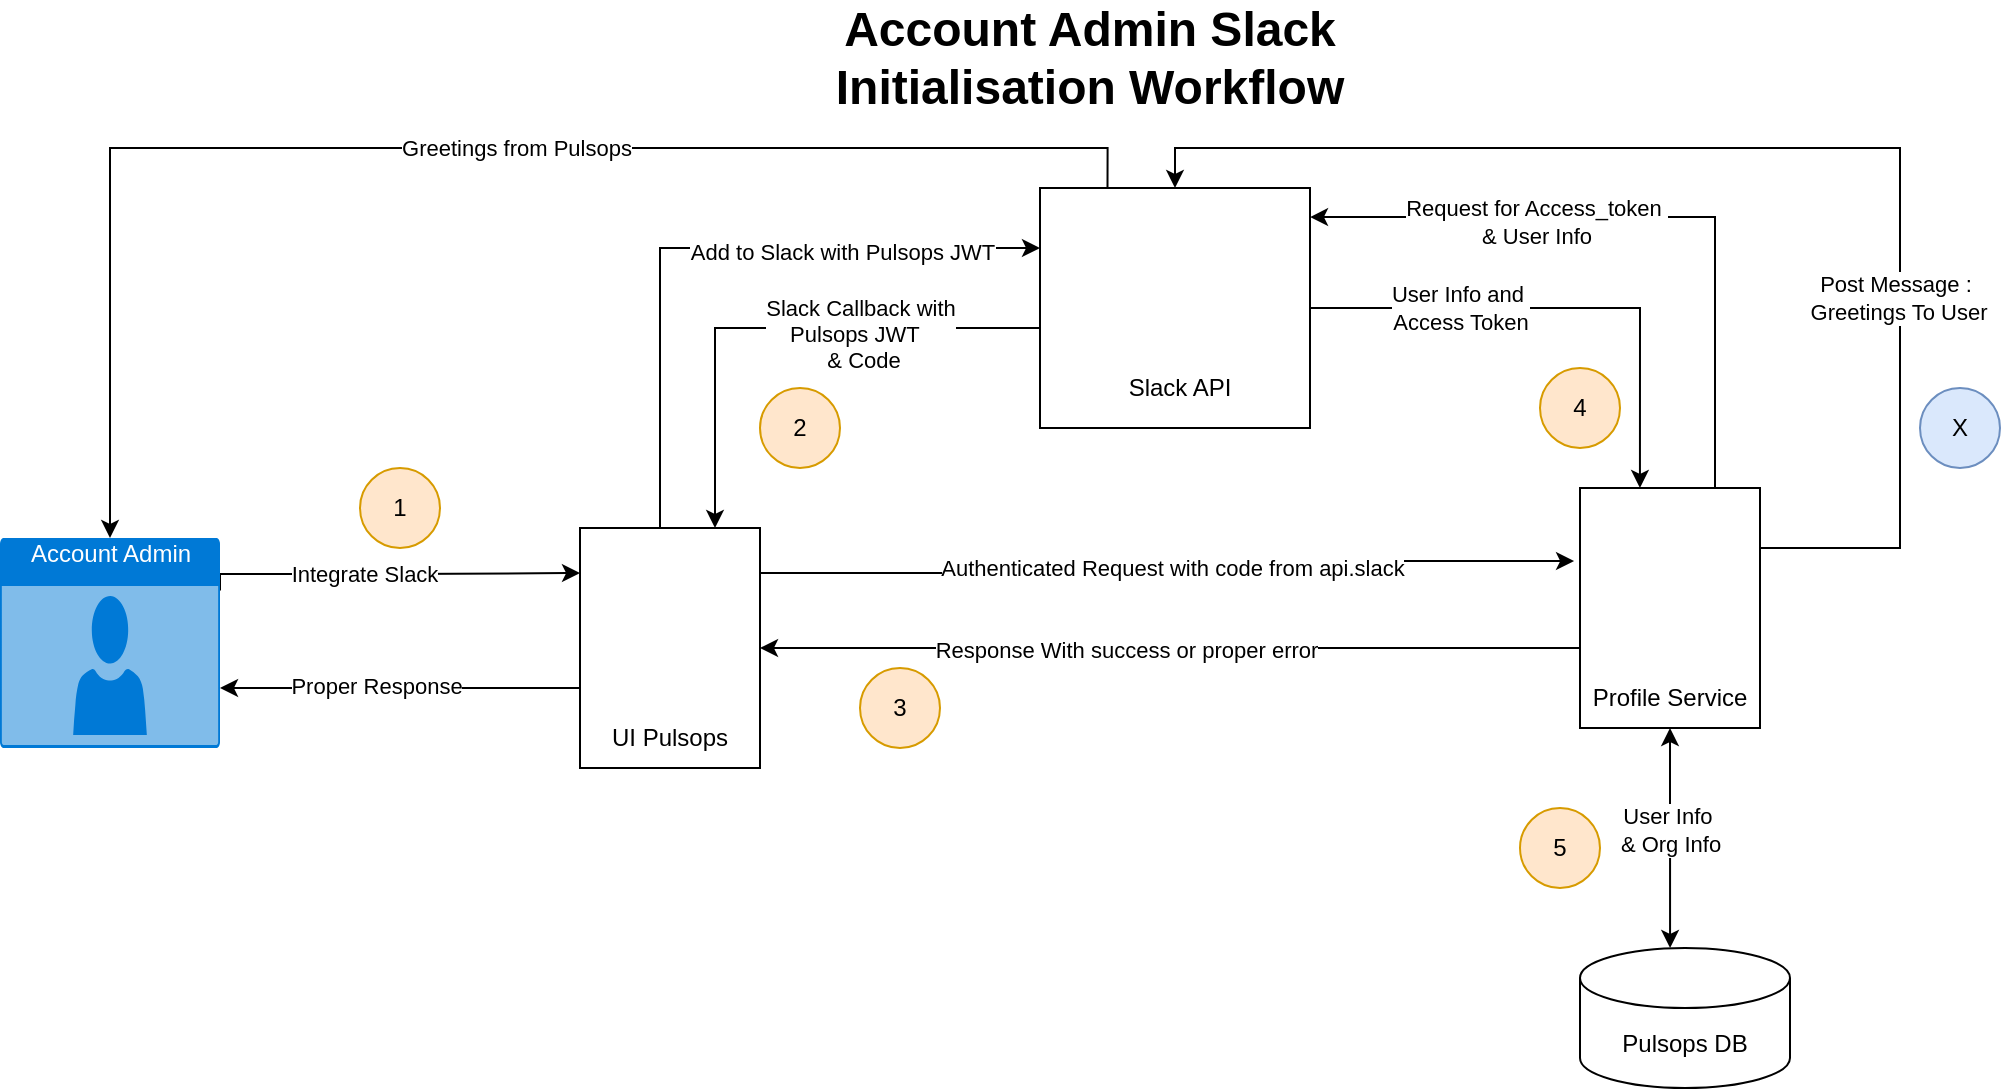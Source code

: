 <mxfile version="17.1.3" type="github">
  <diagram id="kgpKYQtTHZ0yAKxKKP6v" name="Page-1">
    <mxGraphModel dx="2148" dy="870" grid="1" gridSize="10" guides="1" tooltips="1" connect="1" arrows="1" fold="1" page="1" pageScale="1" pageWidth="850" pageHeight="1100" math="0" shadow="0">
      <root>
        <mxCell id="0" />
        <mxCell id="1" parent="0" />
        <mxCell id="PMCMP_sBZHW1S8B9ygKB-7" value="" style="group" parent="1" vertex="1" connectable="0">
          <mxGeometry x="-120" y="110" width="135" height="120" as="geometry" />
        </mxCell>
        <mxCell id="PMCMP_sBZHW1S8B9ygKB-6" value="" style="rounded=0;whiteSpace=wrap;html=1;" parent="PMCMP_sBZHW1S8B9ygKB-7" vertex="1">
          <mxGeometry width="135" height="120" as="geometry" />
        </mxCell>
        <mxCell id="PMCMP_sBZHW1S8B9ygKB-4" value="" style="shape=image;html=1;verticalAlign=top;verticalLabelPosition=bottom;labelBackgroundColor=#ffffff;imageAspect=0;aspect=fixed;image=https://cdn2.iconfinder.com/data/icons/social-media-2285/512/1_Slack_colored_svg-128.png" parent="PMCMP_sBZHW1S8B9ygKB-7" vertex="1">
          <mxGeometry x="35" y="10" width="70" height="70" as="geometry" />
        </mxCell>
        <mxCell id="PMCMP_sBZHW1S8B9ygKB-5" value="Slack API" style="text;html=1;strokeColor=none;fillColor=none;align=center;verticalAlign=middle;whiteSpace=wrap;rounded=0;" parent="PMCMP_sBZHW1S8B9ygKB-7" vertex="1">
          <mxGeometry x="40" y="85" width="60" height="30" as="geometry" />
        </mxCell>
        <mxCell id="PMCMP_sBZHW1S8B9ygKB-12" value="" style="group" parent="1" vertex="1" connectable="0">
          <mxGeometry x="-350" y="280" width="90" height="120" as="geometry" />
        </mxCell>
        <mxCell id="PMCMP_sBZHW1S8B9ygKB-10" value="" style="rounded=0;whiteSpace=wrap;html=1;" parent="PMCMP_sBZHW1S8B9ygKB-12" vertex="1">
          <mxGeometry width="90" height="120" as="geometry" />
        </mxCell>
        <mxCell id="PMCMP_sBZHW1S8B9ygKB-8" value="" style="shape=image;imageAspect=0;aspect=fixed;verticalLabelPosition=bottom;verticalAlign=top;image=https://dev.pulsops.app/static/media/logo.bbb137e2.svg;" parent="PMCMP_sBZHW1S8B9ygKB-12" vertex="1">
          <mxGeometry width="90" height="90" as="geometry" />
        </mxCell>
        <mxCell id="PMCMP_sBZHW1S8B9ygKB-9" value="UI Pulsops" style="text;html=1;strokeColor=none;fillColor=none;align=center;verticalAlign=middle;whiteSpace=wrap;rounded=0;" parent="PMCMP_sBZHW1S8B9ygKB-12" vertex="1">
          <mxGeometry y="90" width="90" height="30" as="geometry" />
        </mxCell>
        <mxCell id="PMCMP_sBZHW1S8B9ygKB-14" value="" style="group" parent="1" vertex="1" connectable="0">
          <mxGeometry x="150" y="260" width="90" height="120" as="geometry" />
        </mxCell>
        <mxCell id="PMCMP_sBZHW1S8B9ygKB-15" value="" style="rounded=0;whiteSpace=wrap;html=1;" parent="PMCMP_sBZHW1S8B9ygKB-14" vertex="1">
          <mxGeometry width="90" height="120" as="geometry" />
        </mxCell>
        <mxCell id="PMCMP_sBZHW1S8B9ygKB-16" value="" style="shape=image;imageAspect=0;aspect=fixed;verticalLabelPosition=bottom;verticalAlign=top;image=https://dev.pulsops.app/static/media/logo.bbb137e2.svg;" parent="PMCMP_sBZHW1S8B9ygKB-14" vertex="1">
          <mxGeometry width="90" height="90" as="geometry" />
        </mxCell>
        <mxCell id="PMCMP_sBZHW1S8B9ygKB-17" value="Profile Service" style="text;html=1;strokeColor=none;fillColor=none;align=center;verticalAlign=middle;whiteSpace=wrap;rounded=0;" parent="PMCMP_sBZHW1S8B9ygKB-14" vertex="1">
          <mxGeometry y="90" width="90" height="30" as="geometry" />
        </mxCell>
        <mxCell id="PMCMP_sBZHW1S8B9ygKB-18" value="Pulsops DB" style="shape=cylinder3;whiteSpace=wrap;html=1;boundedLbl=1;backgroundOutline=1;size=15;" parent="1" vertex="1">
          <mxGeometry x="150" y="490" width="105" height="70" as="geometry" />
        </mxCell>
        <mxCell id="PMCMP_sBZHW1S8B9ygKB-19" style="edgeStyle=orthogonalEdgeStyle;rounded=0;orthogonalLoop=1;jettySize=auto;html=1;exitX=0.25;exitY=0;exitDx=0;exitDy=0;entryX=0;entryY=0.25;entryDx=0;entryDy=0;" parent="1" source="PMCMP_sBZHW1S8B9ygKB-8" target="PMCMP_sBZHW1S8B9ygKB-6" edge="1">
          <mxGeometry relative="1" as="geometry">
            <Array as="points">
              <mxPoint x="-310" y="280" />
              <mxPoint x="-310" y="140" />
            </Array>
          </mxGeometry>
        </mxCell>
        <mxCell id="PMCMP_sBZHW1S8B9ygKB-23" value="Add to Slack with Pulsops JWT" style="edgeLabel;html=1;align=center;verticalAlign=middle;resizable=0;points=[];" parent="PMCMP_sBZHW1S8B9ygKB-19" vertex="1" connectable="0">
          <mxGeometry x="0.315" y="-2" relative="1" as="geometry">
            <mxPoint x="20" as="offset" />
          </mxGeometry>
        </mxCell>
        <mxCell id="PMCMP_sBZHW1S8B9ygKB-21" style="edgeStyle=orthogonalEdgeStyle;rounded=0;orthogonalLoop=1;jettySize=auto;html=1;exitX=1;exitY=0.25;exitDx=0;exitDy=0;exitPerimeter=0;entryX=0;entryY=0.25;entryDx=0;entryDy=0;" parent="1" source="PMCMP_sBZHW1S8B9ygKB-20" target="PMCMP_sBZHW1S8B9ygKB-8" edge="1">
          <mxGeometry relative="1" as="geometry">
            <Array as="points">
              <mxPoint x="-530" y="303" />
              <mxPoint x="-440" y="303" />
            </Array>
          </mxGeometry>
        </mxCell>
        <mxCell id="PMCMP_sBZHW1S8B9ygKB-22" value="Integrate Slack" style="edgeLabel;html=1;align=center;verticalAlign=middle;resizable=0;points=[];" parent="PMCMP_sBZHW1S8B9ygKB-21" vertex="1" connectable="0">
          <mxGeometry x="-0.153" y="1" relative="1" as="geometry">
            <mxPoint y="1" as="offset" />
          </mxGeometry>
        </mxCell>
        <mxCell id="PMCMP_sBZHW1S8B9ygKB-20" value="Account Admin" style="html=1;strokeColor=none;fillColor=#0079D6;labelPosition=center;verticalLabelPosition=middle;verticalAlign=top;align=center;fontSize=12;outlineConnect=0;spacingTop=-6;fontColor=#FFFFFF;sketch=0;shape=mxgraph.sitemap.user;" parent="1" vertex="1">
          <mxGeometry x="-640" y="285" width="110" height="105" as="geometry" />
        </mxCell>
        <mxCell id="PMCMP_sBZHW1S8B9ygKB-24" style="edgeStyle=orthogonalEdgeStyle;rounded=0;orthogonalLoop=1;jettySize=auto;html=1;exitX=0;exitY=0.5;exitDx=0;exitDy=0;entryX=0.75;entryY=0;entryDx=0;entryDy=0;" parent="1" source="PMCMP_sBZHW1S8B9ygKB-6" target="PMCMP_sBZHW1S8B9ygKB-8" edge="1">
          <mxGeometry relative="1" as="geometry">
            <Array as="points">
              <mxPoint x="-120" y="180" />
              <mxPoint x="-282" y="180" />
            </Array>
          </mxGeometry>
        </mxCell>
        <mxCell id="PMCMP_sBZHW1S8B9ygKB-25" value="Slack Callback with &lt;br&gt;Pulsops JWT&amp;nbsp;&amp;nbsp;&lt;br&gt;&amp;nbsp;&amp;amp; Code" style="edgeLabel;html=1;align=center;verticalAlign=middle;resizable=0;points=[];" parent="PMCMP_sBZHW1S8B9ygKB-24" vertex="1" connectable="0">
          <mxGeometry x="-0.464" y="3" relative="1" as="geometry">
            <mxPoint x="-27" as="offset" />
          </mxGeometry>
        </mxCell>
        <mxCell id="PMCMP_sBZHW1S8B9ygKB-27" style="edgeStyle=orthogonalEdgeStyle;rounded=0;orthogonalLoop=1;jettySize=auto;html=1;exitX=1;exitY=0.25;exitDx=0;exitDy=0;entryX=-0.033;entryY=0.406;entryDx=0;entryDy=0;entryPerimeter=0;" parent="1" source="PMCMP_sBZHW1S8B9ygKB-8" target="PMCMP_sBZHW1S8B9ygKB-16" edge="1">
          <mxGeometry relative="1" as="geometry" />
        </mxCell>
        <mxCell id="PMCMP_sBZHW1S8B9ygKB-29" value="Authenticated Request with code from api.slack" style="edgeLabel;html=1;align=center;verticalAlign=middle;resizable=0;points=[];" parent="PMCMP_sBZHW1S8B9ygKB-27" vertex="1" connectable="0">
          <mxGeometry x="0.007" y="-1" relative="1" as="geometry">
            <mxPoint as="offset" />
          </mxGeometry>
        </mxCell>
        <mxCell id="PMCMP_sBZHW1S8B9ygKB-30" style="edgeStyle=orthogonalEdgeStyle;rounded=0;orthogonalLoop=1;jettySize=auto;html=1;exitX=0.75;exitY=0;exitDx=0;exitDy=0;entryX=1;entryY=0.121;entryDx=0;entryDy=0;entryPerimeter=0;" parent="1" source="PMCMP_sBZHW1S8B9ygKB-16" target="PMCMP_sBZHW1S8B9ygKB-6" edge="1">
          <mxGeometry relative="1" as="geometry" />
        </mxCell>
        <mxCell id="PMCMP_sBZHW1S8B9ygKB-31" value="Request for Access_token&amp;nbsp;&lt;br&gt;&amp;amp; User Info" style="edgeLabel;html=1;align=center;verticalAlign=middle;resizable=0;points=[];" parent="PMCMP_sBZHW1S8B9ygKB-30" vertex="1" connectable="0">
          <mxGeometry x="0.331" y="2" relative="1" as="geometry">
            <mxPoint as="offset" />
          </mxGeometry>
        </mxCell>
        <mxCell id="PMCMP_sBZHW1S8B9ygKB-32" style="edgeStyle=orthogonalEdgeStyle;rounded=0;orthogonalLoop=1;jettySize=auto;html=1;exitX=1;exitY=0.5;exitDx=0;exitDy=0;entryX=0.333;entryY=0;entryDx=0;entryDy=0;entryPerimeter=0;" parent="1" source="PMCMP_sBZHW1S8B9ygKB-6" target="PMCMP_sBZHW1S8B9ygKB-16" edge="1">
          <mxGeometry relative="1" as="geometry" />
        </mxCell>
        <mxCell id="PMCMP_sBZHW1S8B9ygKB-33" value="User Info and&amp;nbsp;&lt;br&gt;Access Token" style="edgeLabel;html=1;align=center;verticalAlign=middle;resizable=0;points=[];" parent="PMCMP_sBZHW1S8B9ygKB-32" vertex="1" connectable="0">
          <mxGeometry x="-0.412" relative="1" as="geometry">
            <mxPoint as="offset" />
          </mxGeometry>
        </mxCell>
        <mxCell id="PMCMP_sBZHW1S8B9ygKB-36" value="" style="endArrow=classic;startArrow=classic;html=1;rounded=0;entryX=0.5;entryY=1;entryDx=0;entryDy=0;exitX=0.429;exitY=0;exitDx=0;exitDy=0;exitPerimeter=0;" parent="1" source="PMCMP_sBZHW1S8B9ygKB-18" target="PMCMP_sBZHW1S8B9ygKB-17" edge="1">
          <mxGeometry width="50" height="50" relative="1" as="geometry">
            <mxPoint x="90" y="490" as="sourcePoint" />
            <mxPoint x="140" y="440" as="targetPoint" />
          </mxGeometry>
        </mxCell>
        <mxCell id="PMCMP_sBZHW1S8B9ygKB-37" value="User Info&amp;nbsp;&lt;br&gt;&amp;amp; Org Info" style="edgeLabel;html=1;align=center;verticalAlign=middle;resizable=0;points=[];" parent="PMCMP_sBZHW1S8B9ygKB-36" vertex="1" connectable="0">
          <mxGeometry x="0.073" relative="1" as="geometry">
            <mxPoint as="offset" />
          </mxGeometry>
        </mxCell>
        <mxCell id="PMCMP_sBZHW1S8B9ygKB-38" style="edgeStyle=orthogonalEdgeStyle;rounded=0;orthogonalLoop=1;jettySize=auto;html=1;exitX=0;exitY=0;exitDx=0;exitDy=0;entryX=1;entryY=0.5;entryDx=0;entryDy=0;" parent="1" source="PMCMP_sBZHW1S8B9ygKB-17" target="PMCMP_sBZHW1S8B9ygKB-10" edge="1">
          <mxGeometry relative="1" as="geometry">
            <Array as="points">
              <mxPoint x="150" y="340" />
            </Array>
          </mxGeometry>
        </mxCell>
        <mxCell id="PMCMP_sBZHW1S8B9ygKB-39" value="Response With success or proper error" style="edgeLabel;html=1;align=center;verticalAlign=middle;resizable=0;points=[];" parent="PMCMP_sBZHW1S8B9ygKB-38" vertex="1" connectable="0">
          <mxGeometry x="0.129" y="1" relative="1" as="geometry">
            <mxPoint as="offset" />
          </mxGeometry>
        </mxCell>
        <mxCell id="PMCMP_sBZHW1S8B9ygKB-43" style="edgeStyle=orthogonalEdgeStyle;rounded=0;orthogonalLoop=1;jettySize=auto;html=1;exitX=0;exitY=0.75;exitDx=0;exitDy=0;" parent="1" source="PMCMP_sBZHW1S8B9ygKB-8" target="PMCMP_sBZHW1S8B9ygKB-20" edge="1">
          <mxGeometry relative="1" as="geometry">
            <Array as="points">
              <mxPoint x="-350" y="360" />
            </Array>
          </mxGeometry>
        </mxCell>
        <mxCell id="PMCMP_sBZHW1S8B9ygKB-44" value="Proper Response" style="edgeLabel;html=1;align=center;verticalAlign=middle;resizable=0;points=[];" parent="PMCMP_sBZHW1S8B9ygKB-43" vertex="1" connectable="0">
          <mxGeometry x="0.2" y="-1" relative="1" as="geometry">
            <mxPoint x="1" as="offset" />
          </mxGeometry>
        </mxCell>
        <mxCell id="PMCMP_sBZHW1S8B9ygKB-45" style="edgeStyle=orthogonalEdgeStyle;rounded=0;orthogonalLoop=1;jettySize=auto;html=1;exitX=1;exitY=0.25;exitDx=0;exitDy=0;entryX=0.5;entryY=0;entryDx=0;entryDy=0;" parent="1" source="PMCMP_sBZHW1S8B9ygKB-15" target="PMCMP_sBZHW1S8B9ygKB-6" edge="1">
          <mxGeometry relative="1" as="geometry">
            <mxPoint x="-40" y="50" as="targetPoint" />
            <Array as="points">
              <mxPoint x="310" y="290" />
              <mxPoint x="310" y="90" />
              <mxPoint x="-52" y="90" />
            </Array>
          </mxGeometry>
        </mxCell>
        <mxCell id="PMCMP_sBZHW1S8B9ygKB-46" value="Post Message :&amp;nbsp;&lt;br&gt;Greetings To User" style="edgeLabel;html=1;align=center;verticalAlign=middle;resizable=0;points=[];" parent="PMCMP_sBZHW1S8B9ygKB-45" vertex="1" connectable="0">
          <mxGeometry x="-0.401" y="1" relative="1" as="geometry">
            <mxPoint as="offset" />
          </mxGeometry>
        </mxCell>
        <mxCell id="PMCMP_sBZHW1S8B9ygKB-47" style="edgeStyle=orthogonalEdgeStyle;rounded=0;orthogonalLoop=1;jettySize=auto;html=1;exitX=0.25;exitY=0;exitDx=0;exitDy=0;entryX=0.5;entryY=0;entryDx=0;entryDy=0;entryPerimeter=0;" parent="1" source="PMCMP_sBZHW1S8B9ygKB-6" target="PMCMP_sBZHW1S8B9ygKB-20" edge="1">
          <mxGeometry relative="1" as="geometry" />
        </mxCell>
        <mxCell id="PMCMP_sBZHW1S8B9ygKB-48" value="Greetings from Pulsops" style="edgeLabel;html=1;align=center;verticalAlign=middle;resizable=0;points=[];" parent="PMCMP_sBZHW1S8B9ygKB-47" vertex="1" connectable="0">
          <mxGeometry x="-0.115" relative="1" as="geometry">
            <mxPoint as="offset" />
          </mxGeometry>
        </mxCell>
        <mxCell id="PMCMP_sBZHW1S8B9ygKB-51" value="1" style="ellipse;whiteSpace=wrap;html=1;aspect=fixed;fillColor=#ffe6cc;strokeColor=#d79b00;" parent="1" vertex="1">
          <mxGeometry x="-460" y="250" width="40" height="40" as="geometry" />
        </mxCell>
        <mxCell id="PMCMP_sBZHW1S8B9ygKB-52" value="2" style="ellipse;whiteSpace=wrap;html=1;aspect=fixed;fillColor=#ffe6cc;strokeColor=#d79b00;" parent="1" vertex="1">
          <mxGeometry x="-260" y="210" width="40" height="40" as="geometry" />
        </mxCell>
        <mxCell id="PMCMP_sBZHW1S8B9ygKB-53" value="3" style="ellipse;whiteSpace=wrap;html=1;aspect=fixed;fillColor=#ffe6cc;strokeColor=#d79b00;" parent="1" vertex="1">
          <mxGeometry x="-210" y="350" width="40" height="40" as="geometry" />
        </mxCell>
        <mxCell id="PMCMP_sBZHW1S8B9ygKB-54" value="4" style="ellipse;whiteSpace=wrap;html=1;aspect=fixed;fillColor=#ffe6cc;strokeColor=#d79b00;" parent="1" vertex="1">
          <mxGeometry x="130" y="200" width="40" height="40" as="geometry" />
        </mxCell>
        <mxCell id="PMCMP_sBZHW1S8B9ygKB-55" value="5" style="ellipse;whiteSpace=wrap;html=1;aspect=fixed;fillColor=#ffe6cc;strokeColor=#d79b00;" parent="1" vertex="1">
          <mxGeometry x="120" y="420" width="40" height="40" as="geometry" />
        </mxCell>
        <mxCell id="PMCMP_sBZHW1S8B9ygKB-56" value="X" style="ellipse;whiteSpace=wrap;html=1;aspect=fixed;fillColor=#dae8fc;strokeColor=#6c8ebf;" parent="1" vertex="1">
          <mxGeometry x="320" y="210" width="40" height="40" as="geometry" />
        </mxCell>
        <mxCell id="edOA3oBPYLLxPriDAyg4-1" value="&lt;b&gt;&lt;font style=&quot;font-size: 24px&quot;&gt;Account Admin Slack Initialisation Workflow&lt;/font&gt;&lt;/b&gt;" style="text;html=1;strokeColor=none;fillColor=none;align=center;verticalAlign=middle;whiteSpace=wrap;rounded=0;" vertex="1" parent="1">
          <mxGeometry x="-240" y="30" width="290" height="30" as="geometry" />
        </mxCell>
      </root>
    </mxGraphModel>
  </diagram>
</mxfile>
